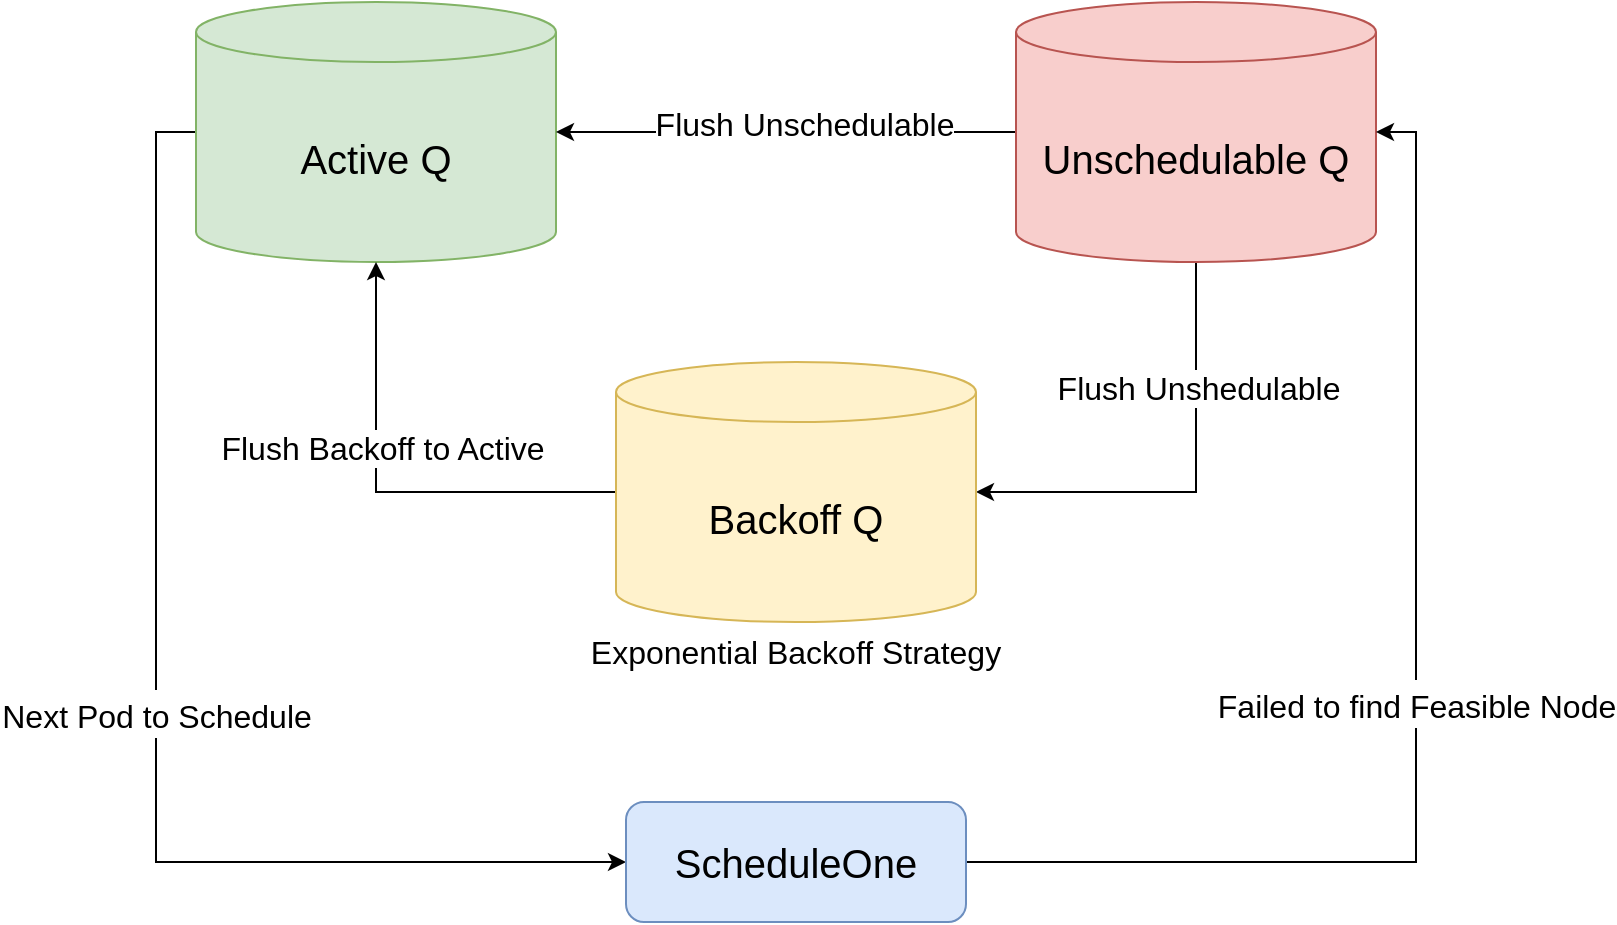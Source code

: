 <mxfile version="18.0.6" type="device"><diagram id="Mk3NsxwAMZ2udannb7jd" name="Page-1"><mxGraphModel dx="1892" dy="732" grid="1" gridSize="10" guides="1" tooltips="1" connect="1" arrows="1" fold="1" page="1" pageScale="1" pageWidth="850" pageHeight="1100" math="0" shadow="0"><root><mxCell id="0"/><mxCell id="1" parent="0"/><mxCell id="6UaO57mDVAHjxUAa8Cm_-6" value="&lt;font style=&quot;font-size: 16px;&quot;&gt;Next Pod to Schedule&lt;/font&gt;" style="edgeStyle=orthogonalEdgeStyle;rounded=0;orthogonalLoop=1;jettySize=auto;html=1;exitX=0;exitY=0.5;exitDx=0;exitDy=0;exitPerimeter=0;entryX=0;entryY=0.5;entryDx=0;entryDy=0;fontSize=20;" edge="1" parent="1" source="6UaO57mDVAHjxUAa8Cm_-1" target="6UaO57mDVAHjxUAa8Cm_-5"><mxGeometry relative="1" as="geometry"/></mxCell><mxCell id="6UaO57mDVAHjxUAa8Cm_-1" value="&lt;font style=&quot;font-size: 20px;&quot;&gt;Active Q&lt;/font&gt;" style="shape=cylinder3;whiteSpace=wrap;html=1;boundedLbl=1;backgroundOutline=1;size=15;fillColor=#d5e8d4;strokeColor=#82b366;" vertex="1" parent="1"><mxGeometry x="80" y="150" width="180" height="130" as="geometry"/></mxCell><mxCell id="6UaO57mDVAHjxUAa8Cm_-8" style="edgeStyle=orthogonalEdgeStyle;rounded=0;orthogonalLoop=1;jettySize=auto;html=1;exitX=0;exitY=0.5;exitDx=0;exitDy=0;exitPerimeter=0;entryX=1;entryY=0.5;entryDx=0;entryDy=0;entryPerimeter=0;fontSize=20;" edge="1" parent="1" source="6UaO57mDVAHjxUAa8Cm_-2" target="6UaO57mDVAHjxUAa8Cm_-1"><mxGeometry relative="1" as="geometry"/></mxCell><mxCell id="6UaO57mDVAHjxUAa8Cm_-16" value="Flush Unschedulable" style="edgeLabel;html=1;align=center;verticalAlign=middle;resizable=0;points=[];fontSize=16;" vertex="1" connectable="0" parent="6UaO57mDVAHjxUAa8Cm_-8"><mxGeometry x="-0.078" y="-4" relative="1" as="geometry"><mxPoint as="offset"/></mxGeometry></mxCell><mxCell id="6UaO57mDVAHjxUAa8Cm_-9" style="edgeStyle=orthogonalEdgeStyle;rounded=0;orthogonalLoop=1;jettySize=auto;html=1;exitX=0.5;exitY=1;exitDx=0;exitDy=0;exitPerimeter=0;entryX=1;entryY=0.5;entryDx=0;entryDy=0;entryPerimeter=0;fontSize=20;" edge="1" parent="1" source="6UaO57mDVAHjxUAa8Cm_-2" target="6UaO57mDVAHjxUAa8Cm_-3"><mxGeometry relative="1" as="geometry"/></mxCell><mxCell id="6UaO57mDVAHjxUAa8Cm_-15" value="Flush Unshedulable" style="edgeLabel;html=1;align=center;verticalAlign=middle;resizable=0;points=[];fontSize=16;" vertex="1" connectable="0" parent="6UaO57mDVAHjxUAa8Cm_-9"><mxGeometry x="-0.44" y="1" relative="1" as="geometry"><mxPoint as="offset"/></mxGeometry></mxCell><mxCell id="6UaO57mDVAHjxUAa8Cm_-2" value="&lt;font style=&quot;font-size: 20px;&quot;&gt;Unschedulable Q&lt;/font&gt;" style="shape=cylinder3;whiteSpace=wrap;html=1;boundedLbl=1;backgroundOutline=1;size=15;fillColor=#f8cecc;strokeColor=#b85450;" vertex="1" parent="1"><mxGeometry x="490" y="150" width="180" height="130" as="geometry"/></mxCell><mxCell id="6UaO57mDVAHjxUAa8Cm_-11" style="edgeStyle=orthogonalEdgeStyle;rounded=0;orthogonalLoop=1;jettySize=auto;html=1;exitX=0;exitY=0.5;exitDx=0;exitDy=0;exitPerimeter=0;entryX=0.5;entryY=1;entryDx=0;entryDy=0;entryPerimeter=0;fontSize=20;" edge="1" parent="1" source="6UaO57mDVAHjxUAa8Cm_-3" target="6UaO57mDVAHjxUAa8Cm_-1"><mxGeometry relative="1" as="geometry"/></mxCell><mxCell id="6UaO57mDVAHjxUAa8Cm_-14" value="Flush Backoff to Active" style="edgeLabel;html=1;align=center;verticalAlign=middle;resizable=0;points=[];fontSize=16;" vertex="1" connectable="0" parent="6UaO57mDVAHjxUAa8Cm_-11"><mxGeometry x="0.208" y="-3" relative="1" as="geometry"><mxPoint as="offset"/></mxGeometry></mxCell><mxCell id="6UaO57mDVAHjxUAa8Cm_-3" value="&lt;font style=&quot;font-size: 20px;&quot;&gt;Backoff Q&lt;/font&gt;" style="shape=cylinder3;whiteSpace=wrap;html=1;boundedLbl=1;backgroundOutline=1;size=15;fillColor=#fff2cc;strokeColor=#d6b656;" vertex="1" parent="1"><mxGeometry x="290" y="330" width="180" height="130" as="geometry"/></mxCell><mxCell id="6UaO57mDVAHjxUAa8Cm_-7" value="&lt;font style=&quot;font-size: 16px;&quot;&gt;Failed to find Feasible Node&lt;/font&gt;" style="edgeStyle=orthogonalEdgeStyle;rounded=0;orthogonalLoop=1;jettySize=auto;html=1;exitX=1;exitY=0.5;exitDx=0;exitDy=0;entryX=1;entryY=0.5;entryDx=0;entryDy=0;entryPerimeter=0;fontSize=20;" edge="1" parent="1" source="6UaO57mDVAHjxUAa8Cm_-5" target="6UaO57mDVAHjxUAa8Cm_-2"><mxGeometry relative="1" as="geometry"/></mxCell><mxCell id="6UaO57mDVAHjxUAa8Cm_-5" value="ScheduleOne" style="rounded=1;whiteSpace=wrap;html=1;fontSize=20;fillColor=#dae8fc;strokeColor=#6c8ebf;" vertex="1" parent="1"><mxGeometry x="295" y="550" width="170" height="60" as="geometry"/></mxCell><mxCell id="6UaO57mDVAHjxUAa8Cm_-17" value="Exponential Backoff Strategy" style="text;html=1;strokeColor=none;fillColor=none;align=center;verticalAlign=middle;whiteSpace=wrap;rounded=0;fontSize=16;" vertex="1" parent="1"><mxGeometry x="275" y="460" width="210" height="30" as="geometry"/></mxCell></root></mxGraphModel></diagram></mxfile>